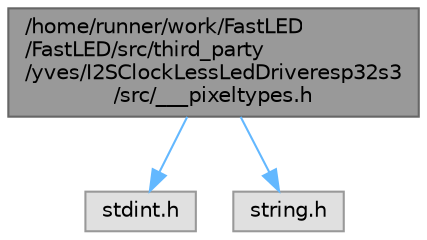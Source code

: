 digraph "/home/runner/work/FastLED/FastLED/src/third_party/yves/I2SClockLessLedDriveresp32s3/src/___pixeltypes.h"
{
 // LATEX_PDF_SIZE
  bgcolor="transparent";
  edge [fontname=Helvetica,fontsize=10,labelfontname=Helvetica,labelfontsize=10];
  node [fontname=Helvetica,fontsize=10,shape=box,height=0.2,width=0.4];
  Node1 [id="Node000001",label="/home/runner/work/FastLED\l/FastLED/src/third_party\l/yves/I2SClockLessLedDriveresp32s3\l/src/___pixeltypes.h",height=0.2,width=0.4,color="gray40", fillcolor="grey60", style="filled", fontcolor="black",tooltip=" "];
  Node1 -> Node2 [id="edge1_Node000001_Node000002",color="steelblue1",style="solid",tooltip=" "];
  Node2 [id="Node000002",label="stdint.h",height=0.2,width=0.4,color="grey60", fillcolor="#E0E0E0", style="filled",tooltip=" "];
  Node1 -> Node3 [id="edge2_Node000001_Node000003",color="steelblue1",style="solid",tooltip=" "];
  Node3 [id="Node000003",label="string.h",height=0.2,width=0.4,color="grey60", fillcolor="#E0E0E0", style="filled",tooltip=" "];
}
